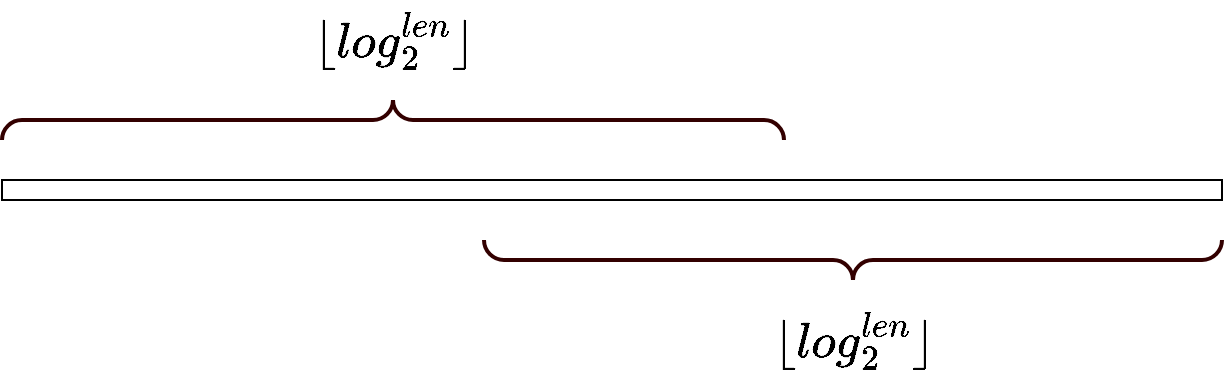 <mxfile version="22.1.11" type="device">
  <diagram name="第 1 页" id="ePULt-TgPxXHryS-ttX3">
    <mxGraphModel dx="757" dy="571" grid="1" gridSize="10" guides="1" tooltips="1" connect="1" arrows="1" fold="1" page="1" pageScale="1" pageWidth="827" pageHeight="1169" math="1" shadow="0">
      <root>
        <mxCell id="0" />
        <mxCell id="1" parent="0" />
        <mxCell id="cXcX6B19F3HmeP8e_kBi-12" value="" style="rounded=0;whiteSpace=wrap;html=1;fillColor=none;strokeWidth=1;" vertex="1" parent="1">
          <mxGeometry x="109" y="390" width="610" height="10" as="geometry" />
        </mxCell>
        <mxCell id="cXcX6B19F3HmeP8e_kBi-13" value="" style="labelPosition=right;align=left;strokeWidth=2;shape=mxgraph.mockup.markup.curlyBrace;html=1;shadow=0;dashed=0;strokeColor=#330000;direction=east;" vertex="1" parent="1">
          <mxGeometry x="109" y="350" width="391" height="20" as="geometry" />
        </mxCell>
        <mxCell id="cXcX6B19F3HmeP8e_kBi-15" value="" style="labelPosition=right;align=left;strokeWidth=2;shape=mxgraph.mockup.markup.curlyBrace;html=1;shadow=0;dashed=0;strokeColor=#330000;direction=east;flipV=1;" vertex="1" parent="1">
          <mxGeometry x="350" y="420" width="369" height="20" as="geometry" />
        </mxCell>
        <mxCell id="cXcX6B19F3HmeP8e_kBi-16" value="$$\lfloor log_2^{len} \rfloor$$" style="text;html=1;align=center;verticalAlign=middle;resizable=0;points=[];autosize=1;strokeColor=none;fillColor=none;fontSize=21;" vertex="1" parent="1">
          <mxGeometry x="159.5" y="300" width="290" height="40" as="geometry" />
        </mxCell>
        <mxCell id="cXcX6B19F3HmeP8e_kBi-17" value="$$\lfloor log_2^{len} \rfloor$$" style="text;html=1;align=center;verticalAlign=middle;resizable=0;points=[];autosize=1;strokeColor=none;fillColor=none;fontSize=21;" vertex="1" parent="1">
          <mxGeometry x="389.5" y="450" width="290" height="40" as="geometry" />
        </mxCell>
      </root>
    </mxGraphModel>
  </diagram>
</mxfile>
